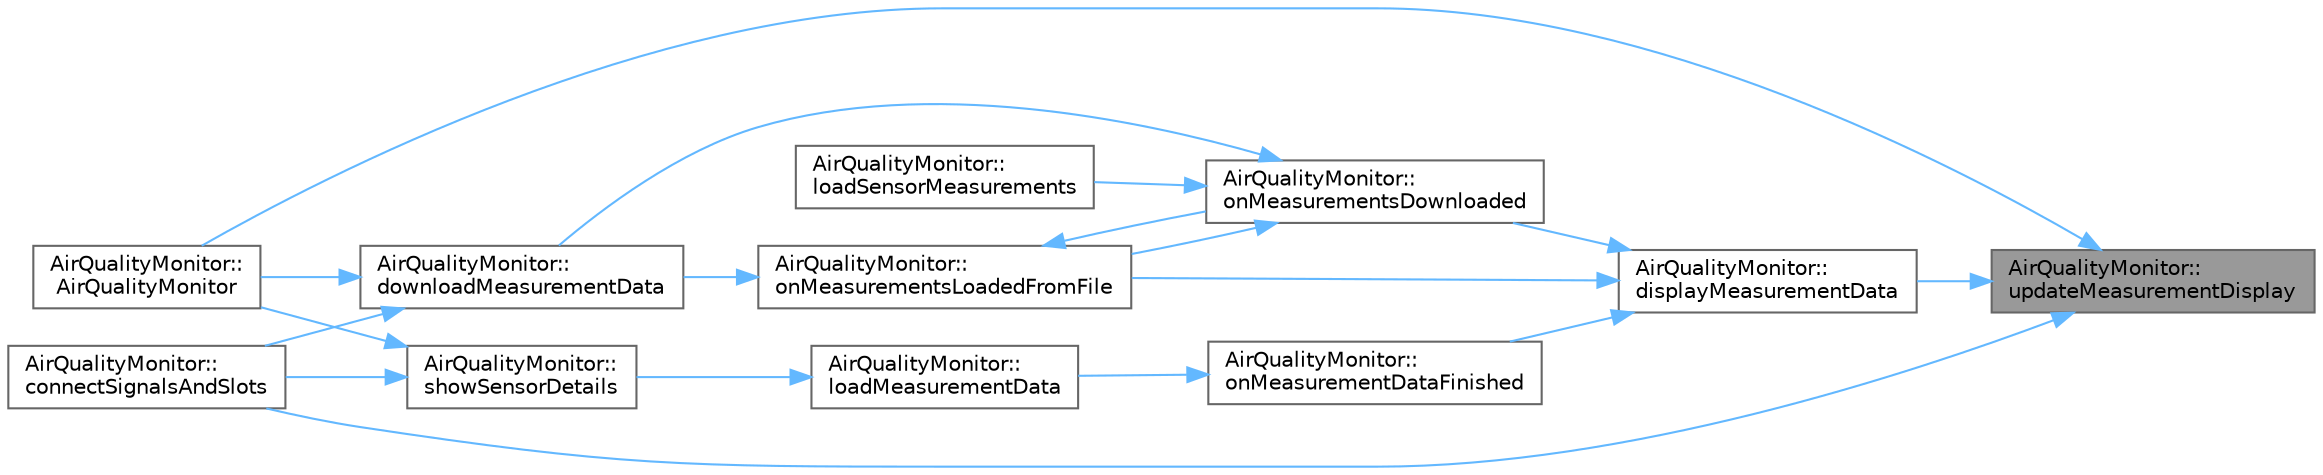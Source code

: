 digraph "AirQualityMonitor::updateMeasurementDisplay"
{
 // LATEX_PDF_SIZE
  bgcolor="transparent";
  edge [fontname=Helvetica,fontsize=10,labelfontname=Helvetica,labelfontsize=10];
  node [fontname=Helvetica,fontsize=10,shape=box,height=0.2,width=0.4];
  rankdir="RL";
  Node1 [id="Node000001",label="AirQualityMonitor::\lupdateMeasurementDisplay",height=0.2,width=0.4,color="gray40", fillcolor="grey60", style="filled", fontcolor="black",tooltip="Aktualizuje wyświetlanie wykresu i statystyk pomiarów."];
  Node1 -> Node2 [id="edge1_Node000001_Node000002",dir="back",color="steelblue1",style="solid",tooltip=" "];
  Node2 [id="Node000002",label="AirQualityMonitor::\lAirQualityMonitor",height=0.2,width=0.4,color="grey40", fillcolor="white", style="filled",URL="$class_air_quality_monitor.html#a5c1e078e2b1c45ecfacef7f3a0d31322",tooltip="Konstruktor klasy AirQualityMonitor."];
  Node1 -> Node3 [id="edge2_Node000001_Node000003",dir="back",color="steelblue1",style="solid",tooltip=" "];
  Node3 [id="Node000003",label="AirQualityMonitor::\lconnectSignalsAndSlots",height=0.2,width=0.4,color="grey40", fillcolor="white", style="filled",URL="$class_air_quality_monitor.html#a0d5986b8b5578346bc973699b56b73c5",tooltip="Łączy sygnały interfejsu użytkownika z odpowiednimi slotami."];
  Node1 -> Node4 [id="edge3_Node000001_Node000004",dir="back",color="steelblue1",style="solid",tooltip=" "];
  Node4 [id="Node000004",label="AirQualityMonitor::\ldisplayMeasurementData",height=0.2,width=0.4,color="grey40", fillcolor="white", style="filled",URL="$class_air_quality_monitor.html#a8942b05c57dbe9a6886d4c633e718f46",tooltip="Wyświetla dane pomiarowe w interfejsie użytkownika."];
  Node4 -> Node5 [id="edge4_Node000004_Node000005",dir="back",color="steelblue1",style="solid",tooltip=" "];
  Node5 [id="Node000005",label="AirQualityMonitor::\lonMeasurementDataFinished",height=0.2,width=0.4,color="grey40", fillcolor="white", style="filled",URL="$class_air_quality_monitor.html#a08a162d000d3ab9cf4840ab114a275c3",tooltip="Obsługuje zakończenie pobierania danych pomiarowych."];
  Node5 -> Node6 [id="edge5_Node000005_Node000006",dir="back",color="steelblue1",style="solid",tooltip=" "];
  Node6 [id="Node000006",label="AirQualityMonitor::\lloadMeasurementData",height=0.2,width=0.4,color="grey40", fillcolor="white", style="filled",URL="$class_air_quality_monitor.html#a2024fbb8b692c06cf16c8a90792e9cbc",tooltip="Ładuje dane pomiarowe dla określonego sensora."];
  Node6 -> Node7 [id="edge6_Node000006_Node000007",dir="back",color="steelblue1",style="solid",tooltip=" "];
  Node7 [id="Node000007",label="AirQualityMonitor::\lshowSensorDetails",height=0.2,width=0.4,color="grey40", fillcolor="white", style="filled",URL="$class_air_quality_monitor.html#a767c8e00f14c1436435e9b47855acd49",tooltip="Wyświetla szczegóły wybranego sensora."];
  Node7 -> Node2 [id="edge7_Node000007_Node000002",dir="back",color="steelblue1",style="solid",tooltip=" "];
  Node7 -> Node3 [id="edge8_Node000007_Node000003",dir="back",color="steelblue1",style="solid",tooltip=" "];
  Node4 -> Node8 [id="edge9_Node000004_Node000008",dir="back",color="steelblue1",style="solid",tooltip=" "];
  Node8 [id="Node000008",label="AirQualityMonitor::\lonMeasurementsDownloaded",height=0.2,width=0.4,color="grey40", fillcolor="white", style="filled",URL="$class_air_quality_monitor.html#ad8eb21eda0655b47e5062514017324fc",tooltip="Obsługuje zakończenie pobierania danych pomiarowych."];
  Node8 -> Node9 [id="edge10_Node000008_Node000009",dir="back",color="steelblue1",style="solid",tooltip=" "];
  Node9 [id="Node000009",label="AirQualityMonitor::\ldownloadMeasurementData",height=0.2,width=0.4,color="grey40", fillcolor="white", style="filled",URL="$class_air_quality_monitor.html#a4b897122ddbc3c0b1037710f33e7a309",tooltip="Pobiera i zapisuje dane pomiarowe dla aktualnie wybranego sensora."];
  Node9 -> Node2 [id="edge11_Node000009_Node000002",dir="back",color="steelblue1",style="solid",tooltip=" "];
  Node9 -> Node3 [id="edge12_Node000009_Node000003",dir="back",color="steelblue1",style="solid",tooltip=" "];
  Node8 -> Node10 [id="edge13_Node000008_Node000010",dir="back",color="steelblue1",style="solid",tooltip=" "];
  Node10 [id="Node000010",label="AirQualityMonitor::\lloadSensorMeasurements",height=0.2,width=0.4,color="grey40", fillcolor="white", style="filled",URL="$class_air_quality_monitor.html#a6f9d42c4395c7be44d34de4be6aa21da",tooltip="Ładuje dane pomiarowe dla konkretnego sensora."];
  Node8 -> Node11 [id="edge14_Node000008_Node000011",dir="back",color="steelblue1",style="solid",tooltip=" "];
  Node11 [id="Node000011",label="AirQualityMonitor::\lonMeasurementsLoadedFromFile",height=0.2,width=0.4,color="grey40", fillcolor="white", style="filled",URL="$class_air_quality_monitor.html#a8ce222412580a45a82124e1a4ad821df",tooltip="Ładuje dane pomiarowe dla sensora z pliku lokalnego."];
  Node11 -> Node9 [id="edge15_Node000011_Node000009",dir="back",color="steelblue1",style="solid",tooltip=" "];
  Node11 -> Node8 [id="edge16_Node000011_Node000008",dir="back",color="steelblue1",style="solid",tooltip=" "];
  Node4 -> Node11 [id="edge17_Node000004_Node000011",dir="back",color="steelblue1",style="solid",tooltip=" "];
}
